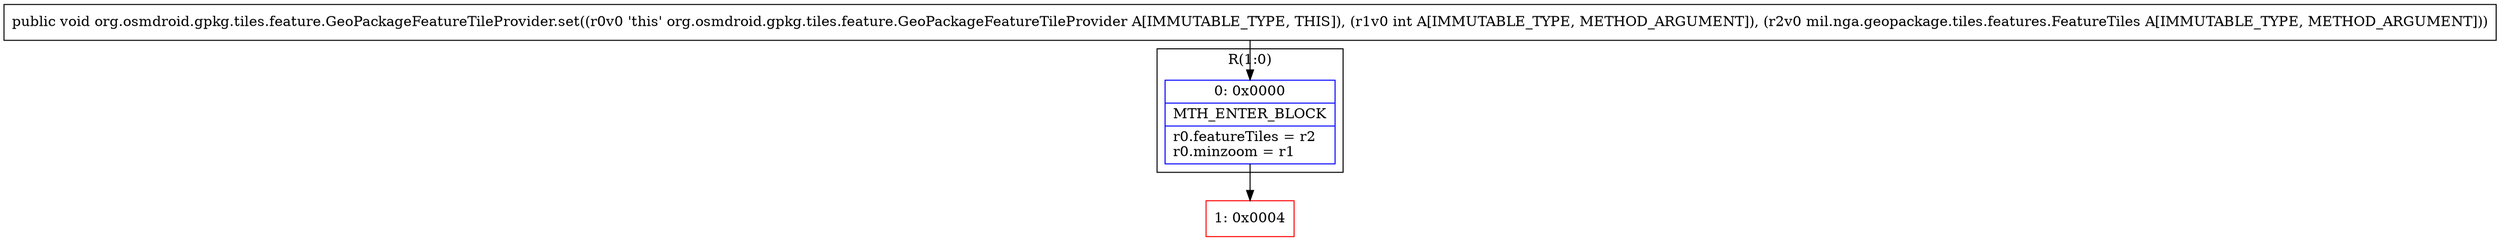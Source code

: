 digraph "CFG fororg.osmdroid.gpkg.tiles.feature.GeoPackageFeatureTileProvider.set(ILmil\/nga\/geopackage\/tiles\/features\/FeatureTiles;)V" {
subgraph cluster_Region_2102300275 {
label = "R(1:0)";
node [shape=record,color=blue];
Node_0 [shape=record,label="{0\:\ 0x0000|MTH_ENTER_BLOCK\l|r0.featureTiles = r2\lr0.minzoom = r1\l}"];
}
Node_1 [shape=record,color=red,label="{1\:\ 0x0004}"];
MethodNode[shape=record,label="{public void org.osmdroid.gpkg.tiles.feature.GeoPackageFeatureTileProvider.set((r0v0 'this' org.osmdroid.gpkg.tiles.feature.GeoPackageFeatureTileProvider A[IMMUTABLE_TYPE, THIS]), (r1v0 int A[IMMUTABLE_TYPE, METHOD_ARGUMENT]), (r2v0 mil.nga.geopackage.tiles.features.FeatureTiles A[IMMUTABLE_TYPE, METHOD_ARGUMENT])) }"];
MethodNode -> Node_0;
Node_0 -> Node_1;
}


